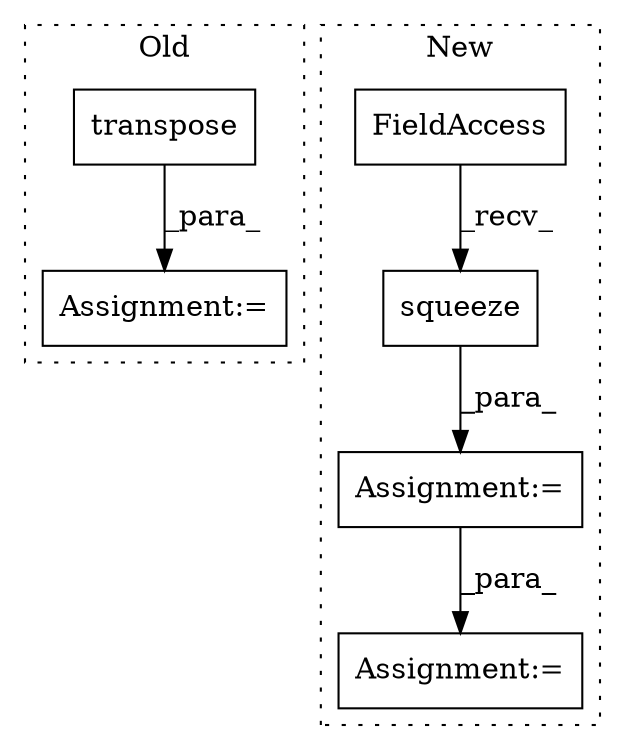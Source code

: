 digraph G {
subgraph cluster0 {
1 [label="transpose" a="32" s="2243" l="11" shape="box"];
4 [label="Assignment:=" a="7" s="2222" l="1" shape="box"];
label = "Old";
style="dotted";
}
subgraph cluster1 {
2 [label="squeeze" a="32" s="2178,2202" l="8,1" shape="box"];
3 [label="Assignment:=" a="7" s="2159" l="1" shape="box"];
5 [label="FieldAccess" a="22" s="2160" l="9" shape="box"];
6 [label="Assignment:=" a="7" s="2223" l="1" shape="box"];
label = "New";
style="dotted";
}
1 -> 4 [label="_para_"];
2 -> 3 [label="_para_"];
3 -> 6 [label="_para_"];
5 -> 2 [label="_recv_"];
}
